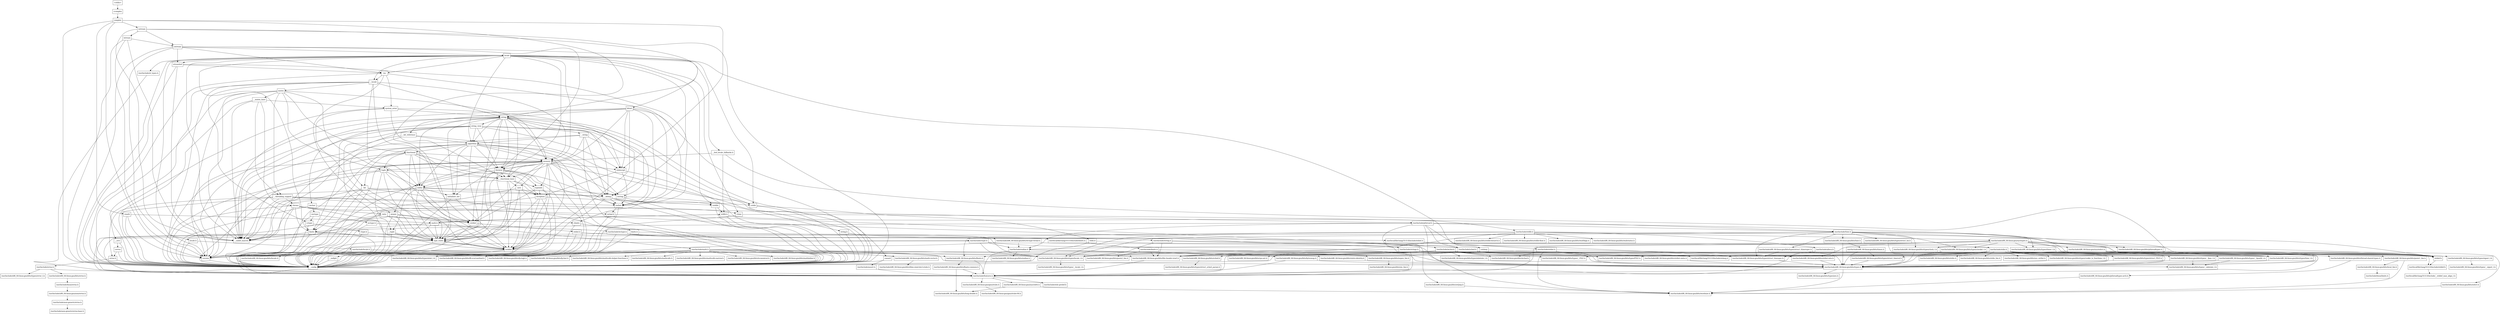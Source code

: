 digraph "dependencies" {
  header_0 [ shape="box", label="\<stdin\>" ];
  header_1 [ shape="box", label="ccomplex" ];
  header_10 [ shape="box", label="/usr/include/x86_64-linux-gnu/gnu/stubs-64.h" ];
  header_100 [ shape="box", label="__debug" ];
  header_101 [ shape="box", label="cstdio" ];
  header_102 [ shape="box", label="stdio.h" ];
  header_103 [ shape="box", label="/usr/include/stdio.h" ];
  header_104 [ shape="box", label="/usr/include/x86_64-linux-gnu/bits/types/__fpos_t.h" ];
  header_105 [ shape="box", label="/usr/include/x86_64-linux-gnu/bits/types/__fpos64_t.h" ];
  header_106 [ shape="box", label="/usr/include/x86_64-linux-gnu/bits/types/struct_FILE.h" ];
  header_107 [ shape="box", label="/usr/include/x86_64-linux-gnu/bits/types/cookie_io_functions_t.h" ];
  header_108 [ shape="box", label="/usr/include/x86_64-linux-gnu/bits/stdio_lim.h" ];
  header_109 [ shape="box", label="/usr/include/x86_64-linux-gnu/bits/sys_errlist.h" ];
  header_11 [ shape="box", label="/usr/include/pthread.h" ];
  header_110 [ shape="box", label="/usr/include/x86_64-linux-gnu/bits/stdio.h" ];
  header_111 [ shape="box", label="memory" ];
  header_112 [ shape="box", label="typeinfo" ];
  header_113 [ shape="box", label="new" ];
  header_114 [ shape="box", label="iterator" ];
  header_115 [ shape="box", label="__functional_base" ];
  header_116 [ shape="box", label="tuple" ];
  header_117 [ shape="box", label="cassert" ];
  header_118 [ shape="box", label="/usr/include/assert.h" ];
  header_119 [ shape="box", label="atomic" ];
  header_12 [ shape="box", label="type_traits" ];
  header_120 [ shape="box", label="functional" ];
  header_121 [ shape="box", label="bit" ];
  header_122 [ shape="box", label="cwchar" ];
  header_123 [ shape="box", label="cwctype" ];
  header_124 [ shape="box", label="cctype" ];
  header_125 [ shape="box", label="ctype.h" ];
  header_126 [ shape="box", label="/usr/include/ctype.h" ];
  header_127 [ shape="box", label="wctype.h" ];
  header_128 [ shape="box", label="/usr/include/wctype.h" ];
  header_129 [ shape="box", label="/usr/include/x86_64-linux-gnu/bits/wctype-wchar.h" ];
  header_13 [ shape="box", label="cstddef" ];
  header_130 [ shape="box", label="mutex" ];
  header_131 [ shape="box", label="__mutex_base" ];
  header_132 [ shape="box", label="chrono" ];
  header_133 [ shape="box", label="ctime" ];
  header_134 [ shape="box", label="/usr/include/time.h" ];
  header_135 [ shape="box", label="/usr/include/x86_64-linux-gnu/bits/time.h" ];
  header_136 [ shape="box", label="/usr/include/x86_64-linux-gnu/bits/timex.h" ];
  header_137 [ shape="box", label="/usr/include/x86_64-linux-gnu/bits/types/struct_tm.h" ];
  header_138 [ shape="box", label="/usr/include/x86_64-linux-gnu/bits/types/struct_itimerspec.h" ];
  header_139 [ shape="box", label="ratio" ];
  header_14 [ shape="box", label="version" ];
  header_140 [ shape="box", label="climits" ];
  header_141 [ shape="box", label="limits.h" ];
  header_142 [ shape="box", label="/usr/local/lib/clang/10.0.0/include/limits.h" ];
  header_143 [ shape="box", label="/usr/include/limits.h" ];
  header_144 [ shape="box", label="/usr/include/x86_64-linux-gnu/bits/posix1_lim.h" ];
  header_145 [ shape="box", label="/usr/include/x86_64-linux-gnu/bits/local_lim.h" ];
  header_146 [ shape="box", label="/usr/include/linux/limits.h" ];
  header_147 [ shape="box", label="/usr/include/x86_64-linux-gnu/bits/posix2_lim.h" ];
  header_148 [ shape="box", label="/usr/include/x86_64-linux-gnu/bits/xopen_lim.h" ];
  header_149 [ shape="box", label="/usr/include/x86_64-linux-gnu/bits/uio_lim.h" ];
  header_15 [ shape="box", label="/usr/local/lib/clang/10.0.0/include/stddef.h" ];
  header_150 [ shape="box", label="system_error" ];
  header_151 [ shape="box", label="__errc" ];
  header_152 [ shape="box", label="cerrno" ];
  header_153 [ shape="box", label="errno.h" ];
  header_154 [ shape="box", label="/usr/include/errno.h" ];
  header_155 [ shape="box", label="/usr/include/x86_64-linux-gnu/bits/errno.h" ];
  header_156 [ shape="box", label="/usr/include/linux/errno.h" ];
  header_157 [ shape="box", label="/usr/include/x86_64-linux-gnu/asm/errno.h" ];
  header_158 [ shape="box", label="/usr/include/asm-generic/errno.h" ];
  header_159 [ shape="box", label="/usr/include/asm-generic/errno-base.h" ];
  header_16 [ shape="box", label="/usr/local/lib/clang/10.0.0/include/__stddef_max_align_t.h" ];
  header_160 [ shape="box", label="/usr/include/x86_64-linux-gnu/bits/types/error_t.h" ];
  header_161 [ shape="box", label="__threading_support" ];
  header_162 [ shape="box", label="/usr/include/sched.h" ];
  header_163 [ shape="box", label="/usr/include/x86_64-linux-gnu/bits/sched.h" ];
  header_164 [ shape="box", label="/usr/include/x86_64-linux-gnu/bits/types/struct_sched_param.h" ];
  header_165 [ shape="box", label="/usr/include/x86_64-linux-gnu/bits/cpu-set.h" ];
  header_166 [ shape="box", label="/usr/include/x86_64-linux-gnu/bits/setjmp.h" ];
  header_167 [ shape="box", label="locale.h" ];
  header_168 [ shape="box", label="/usr/include/locale.h" ];
  header_169 [ shape="box", label="/usr/include/x86_64-linux-gnu/bits/locale.h" ];
  header_17 [ shape="box", label="__nullptr" ];
  header_170 [ shape="box", label="streambuf" ];
  header_171 [ shape="box", label="locale" ];
  header_172 [ shape="box", label="cstdarg" ];
  header_173 [ shape="box", label="/usr/include/nl_types.h" ];
  header_174 [ shape="box", label="__bsd_locale_fallbacks.h" ];
  header_175 [ shape="box", label="bitset" ];
  header_176 [ shape="box", label="__bit_reference" ];
  header_177 [ shape="box", label="istream" ];
  header_18 [ shape="box", label="stdexcept" ];
  header_19 [ shape="box", label="exception" ];
  header_2 [ shape="box", label="complex" ];
  header_20 [ shape="box", label="cstdlib" ];
  header_21 [ shape="box", label="stdlib.h" ];
  header_22 [ shape="box", label="/usr/include/stdlib.h" ];
  header_23 [ shape="box", label="/usr/include/x86_64-linux-gnu/bits/libc-header-start.h" ];
  header_24 [ shape="box", label="stddef.h" ];
  header_25 [ shape="box", label="/usr/include/x86_64-linux-gnu/bits/waitflags.h" ];
  header_26 [ shape="box", label="/usr/include/x86_64-linux-gnu/bits/waitstatus.h" ];
  header_27 [ shape="box", label="/usr/include/x86_64-linux-gnu/bits/floatn.h" ];
  header_28 [ shape="box", label="/usr/include/x86_64-linux-gnu/bits/floatn-common.h" ];
  header_29 [ shape="box", label="/usr/include/x86_64-linux-gnu/bits/types/locale_t.h" ];
  header_3 [ shape="box", label="__config" ];
  header_30 [ shape="box", label="/usr/include/x86_64-linux-gnu/bits/types/__locale_t.h" ];
  header_31 [ shape="box", label="/usr/include/x86_64-linux-gnu/sys/types.h" ];
  header_32 [ shape="box", label="/usr/include/x86_64-linux-gnu/bits/types.h" ];
  header_33 [ shape="box", label="/usr/include/x86_64-linux-gnu/bits/typesizes.h" ];
  header_34 [ shape="box", label="/usr/include/x86_64-linux-gnu/bits/types/clock_t.h" ];
  header_35 [ shape="box", label="/usr/include/x86_64-linux-gnu/bits/types/clockid_t.h" ];
  header_36 [ shape="box", label="/usr/include/x86_64-linux-gnu/bits/types/time_t.h" ];
  header_37 [ shape="box", label="/usr/include/x86_64-linux-gnu/bits/types/timer_t.h" ];
  header_38 [ shape="box", label="/usr/include/x86_64-linux-gnu/bits/stdint-intn.h" ];
  header_39 [ shape="box", label="/usr/include/endian.h" ];
  header_4 [ shape="box", label="/usr/include/features.h" ];
  header_40 [ shape="box", label="/usr/include/x86_64-linux-gnu/bits/endian.h" ];
  header_41 [ shape="box", label="/usr/include/x86_64-linux-gnu/bits/byteswap.h" ];
  header_42 [ shape="box", label="/usr/include/x86_64-linux-gnu/bits/uintn-identity.h" ];
  header_43 [ shape="box", label="/usr/include/x86_64-linux-gnu/sys/select.h" ];
  header_44 [ shape="box", label="/usr/include/x86_64-linux-gnu/bits/select.h" ];
  header_45 [ shape="box", label="/usr/include/x86_64-linux-gnu/bits/types/sigset_t.h" ];
  header_46 [ shape="box", label="/usr/include/x86_64-linux-gnu/bits/types/__sigset_t.h" ];
  header_47 [ shape="box", label="/usr/include/x86_64-linux-gnu/bits/types/struct_timeval.h" ];
  header_48 [ shape="box", label="/usr/include/x86_64-linux-gnu/bits/types/struct_timespec.h" ];
  header_49 [ shape="box", label="/usr/include/x86_64-linux-gnu/bits/pthreadtypes.h" ];
  header_5 [ shape="box", label="/usr/include/stdc-predef.h" ];
  header_50 [ shape="box", label="/usr/include/x86_64-linux-gnu/bits/thread-shared-types.h" ];
  header_51 [ shape="box", label="/usr/include/x86_64-linux-gnu/bits/pthreadtypes-arch.h" ];
  header_52 [ shape="box", label="/usr/include/alloca.h" ];
  header_53 [ shape="box", label="/usr/include/x86_64-linux-gnu/bits/stdlib-bsearch.h" ];
  header_54 [ shape="box", label="/usr/include/x86_64-linux-gnu/bits/stdlib-float.h" ];
  header_55 [ shape="box", label="math.h" ];
  header_56 [ shape="box", label="/usr/include/math.h" ];
  header_57 [ shape="box", label="/usr/include/x86_64-linux-gnu/bits/math-vector.h" ];
  header_58 [ shape="box", label="/usr/include/x86_64-linux-gnu/bits/libm-simd-decl-stubs.h" ];
  header_59 [ shape="box", label="/usr/include/x86_64-linux-gnu/bits/flt-eval-method.h" ];
  header_6 [ shape="box", label="/usr/include/x86_64-linux-gnu/sys/cdefs.h" ];
  header_60 [ shape="box", label="/usr/include/x86_64-linux-gnu/bits/fp-logb.h" ];
  header_61 [ shape="box", label="/usr/include/x86_64-linux-gnu/bits/fp-fast.h" ];
  header_62 [ shape="box", label="/usr/include/x86_64-linux-gnu/bits/mathcalls-helper-functions.h" ];
  header_63 [ shape="box", label="/usr/include/x86_64-linux-gnu/bits/mathcalls.h" ];
  header_64 [ shape="box", label="/usr/include/x86_64-linux-gnu/bits/mathcalls-narrow.h" ];
  header_65 [ shape="box", label="/usr/include/x86_64-linux-gnu/bits/iscanonical.h" ];
  header_66 [ shape="box", label="/usr/include/x86_64-linux-gnu/bits/mathinline.h" ];
  header_67 [ shape="box", label="limits" ];
  header_68 [ shape="box", label="__undef_macros" ];
  header_69 [ shape="box", label="iosfwd" ];
  header_7 [ shape="box", label="/usr/include/x86_64-linux-gnu/bits/wordsize.h" ];
  header_70 [ shape="box", label="wchar.h" ];
  header_71 [ shape="box", label="/usr/include/wchar.h" ];
  header_72 [ shape="box", label="/usr/local/lib/clang/10.0.0/include/stdarg.h" ];
  header_73 [ shape="box", label="/usr/include/x86_64-linux-gnu/bits/wchar.h" ];
  header_74 [ shape="box", label="/usr/include/x86_64-linux-gnu/bits/types/wint_t.h" ];
  header_75 [ shape="box", label="/usr/include/x86_64-linux-gnu/bits/types/mbstate_t.h" ];
  header_76 [ shape="box", label="/usr/include/x86_64-linux-gnu/bits/types/__mbstate_t.h" ];
  header_77 [ shape="box", label="/usr/include/x86_64-linux-gnu/bits/types/__FILE.h" ];
  header_78 [ shape="box", label="/usr/include/x86_64-linux-gnu/bits/types/FILE.h" ];
  header_79 [ shape="box", label="cmath" ];
  header_8 [ shape="box", label="/usr/include/x86_64-linux-gnu/bits/long-double.h" ];
  header_80 [ shape="box", label="sstream" ];
  header_81 [ shape="box", label="ostream" ];
  header_82 [ shape="box", label="ios" ];
  header_83 [ shape="box", label="__locale" ];
  header_84 [ shape="box", label="string" ];
  header_85 [ shape="box", label="string_view" ];
  header_86 [ shape="box", label="__string" ];
  header_87 [ shape="box", label="algorithm" ];
  header_88 [ shape="box", label="initializer_list" ];
  header_89 [ shape="box", label="cstring" ];
  header_9 [ shape="box", label="/usr/include/x86_64-linux-gnu/gnu/stubs.h" ];
  header_90 [ shape="box", label="string.h" ];
  header_91 [ shape="box", label="/usr/include/string.h" ];
  header_92 [ shape="box", label="/usr/include/strings.h" ];
  header_93 [ shape="box", label="utility" ];
  header_94 [ shape="box", label="__tuple" ];
  header_95 [ shape="box", label="cstdint" ];
  header_96 [ shape="box", label="stdint.h" ];
  header_97 [ shape="box", label="/usr/local/lib/clang/10.0.0/include/stdint.h" ];
  header_98 [ shape="box", label="/usr/include/stdint.h" ];
  header_99 [ shape="box", label="/usr/include/x86_64-linux-gnu/bits/stdint-uintn.h" ];
  header_118 -> header_4;
  header_119 -> header_14;
  header_119 -> header_95;
  header_119 -> header_3;
  header_119 -> header_12;
  header_119 -> header_13;
  header_67 -> header_14;
  header_67 -> header_68;
  header_67 -> header_3;
  header_67 -> header_12;
  header_69 -> header_70;
  header_69 -> header_3;
  header_161 -> header_153;
  header_161 -> header_11;
  header_161 -> header_132;
  header_161 -> header_3;
  header_161 -> header_68;
  header_161 -> header_69;
  header_161 -> header_162;
  header_167 -> header_168;
  header_167 -> header_3;
  header_114 -> header_14;
  header_114 -> header_12;
  header_114 -> header_13;
  header_114 -> header_88;
  header_114 -> header_3;
  header_114 -> header_69;
  header_114 -> header_115;
  header_114 -> header_100;
  header_115 -> header_12;
  header_115 -> header_19;
  header_115 -> header_3;
  header_115 -> header_112;
  header_115 -> header_113;
  header_115 -> header_93;
  header_163 -> header_164;
  header_70 -> header_71;
  header_70 -> header_3;
  header_71 -> header_29;
  header_71 -> header_24;
  header_71 -> header_27;
  header_71 -> header_23;
  header_71 -> header_72;
  header_71 -> header_73;
  header_71 -> header_77;
  header_71 -> header_74;
  header_71 -> header_75;
  header_71 -> header_78;
  header_75 -> header_76;
  header_116 -> header_14;
  header_116 -> header_12;
  header_116 -> header_13;
  header_116 -> header_3;
  header_116 -> header_94;
  header_116 -> header_115;
  header_116 -> header_93;
  header_117 -> header_3;
  header_117 -> header_118;
  header_79 -> header_14;
  header_79 -> header_3;
  header_79 -> header_55;
  header_112 -> header_95;
  header_112 -> header_13;
  header_112 -> header_3;
  header_112 -> header_19;
  header_113 -> header_14;
  header_113 -> header_13;
  header_113 -> header_3;
  header_113 -> header_12;
  header_113 -> header_19;
  header_111 -> header_14;
  header_111 -> header_12;
  header_111 -> header_13;
  header_111 -> header_119;
  header_111 -> header_18;
  header_111 -> header_116;
  header_111 -> header_89;
  header_111 -> header_68;
  header_111 -> header_3;
  header_111 -> header_67;
  header_111 -> header_117;
  header_111 -> header_69;
  header_111 -> header_95;
  header_111 -> header_114;
  header_111 -> header_115;
  header_111 -> header_112;
  header_111 -> header_113;
  header_111 -> header_93;
  header_168 -> header_24;
  header_168 -> header_4;
  header_168 -> header_29;
  header_168 -> header_169;
  header_47 -> header_32;
  header_45 -> header_46;
  header_44 -> header_7;
  header_43 -> header_36;
  header_43 -> header_32;
  header_43 -> header_45;
  header_43 -> header_47;
  header_43 -> header_4;
  header_43 -> header_44;
  header_43 -> header_48;
  header_42 -> header_32;
  header_41 -> header_4;
  header_41 -> header_32;
  header_105 -> header_76;
  header_105 -> header_32;
  header_104 -> header_76;
  header_104 -> header_32;
  header_107 -> header_32;
  header_106 -> header_32;
  header_101 -> header_3;
  header_101 -> header_102;
  header_100 -> header_69;
  header_100 -> header_13;
  header_100 -> header_101;
  header_100 -> header_3;
  header_100 -> header_20;
  header_49 -> header_50;
  header_48 -> header_32;
  header_166 -> header_7;
  header_6 -> header_7;
  header_6 -> header_8;
  header_4 -> header_6;
  header_4 -> header_5;
  header_4 -> header_9;
  header_2 -> header_14;
  header_2 -> header_80;
  header_2 -> header_12;
  header_2 -> header_18;
  header_2 -> header_3;
  header_2 -> header_79;
  header_3 -> header_4;
  header_0 -> header_1;
  header_1 -> header_2;
  header_9 -> header_10;
  header_50 -> header_51;
  header_51 -> header_7;
  header_52 -> header_24;
  header_52 -> header_4;
  header_55 -> header_12;
  header_55 -> header_67;
  header_55 -> header_21;
  header_55 -> header_3;
  header_55 -> header_56;
  header_56 -> header_59;
  header_56 -> header_27;
  header_56 -> header_32;
  header_56 -> header_23;
  header_56 -> header_57;
  header_56 -> header_61;
  header_56 -> header_60;
  header_56 -> header_63;
  header_56 -> header_62;
  header_56 -> header_65;
  header_56 -> header_64;
  header_56 -> header_66;
  header_57 -> header_58;
  header_130 -> header_14;
  header_130 -> header_131;
  header_130 -> header_68;
  header_130 -> header_3;
  header_130 -> header_120;
  header_130 -> header_116;
  header_130 -> header_95;
  header_130 -> header_161;
  header_130 -> header_111;
  header_131 -> header_161;
  header_131 -> header_68;
  header_131 -> header_132;
  header_131 -> header_3;
  header_131 -> header_150;
  header_132 -> header_14;
  header_132 -> header_12;
  header_132 -> header_133;
  header_132 -> header_3;
  header_132 -> header_67;
  header_132 -> header_68;
  header_132 -> header_139;
  header_133 -> header_134;
  header_133 -> header_3;
  header_134 -> header_29;
  header_134 -> header_36;
  header_134 -> header_24;
  header_134 -> header_34;
  header_134 -> header_35;
  header_134 -> header_37;
  header_134 -> header_4;
  header_134 -> header_135;
  header_134 -> header_137;
  header_134 -> header_138;
  header_134 -> header_48;
  header_135 -> header_32;
  header_135 -> header_136;
  header_136 -> header_47;
  header_136 -> header_32;
  header_137 -> header_32;
  header_138 -> header_32;
  header_138 -> header_48;
  header_139 -> header_95;
  header_139 -> header_68;
  header_139 -> header_3;
  header_139 -> header_12;
  header_139 -> header_140;
  header_29 -> header_30;
  header_28 -> header_4;
  header_28 -> header_8;
  header_24 -> header_15;
  header_27 -> header_4;
  header_27 -> header_28;
  header_21 -> header_55;
  header_21 -> header_3;
  header_21 -> header_22;
  header_20 -> header_21;
  header_20 -> header_3;
  header_23 -> header_4;
  header_22 -> header_53;
  header_22 -> header_29;
  header_22 -> header_25;
  header_22 -> header_24;
  header_22 -> header_27;
  header_22 -> header_26;
  header_22 -> header_54;
  header_22 -> header_23;
  header_22 -> header_31;
  header_22 -> header_52;
  header_127 -> header_3;
  header_127 -> header_128;
  header_126 -> header_29;
  header_126 -> header_4;
  header_126 -> header_32;
  header_126 -> header_39;
  header_125 -> header_126;
  header_125 -> header_3;
  header_124 -> header_125;
  header_124 -> header_3;
  header_123 -> header_127;
  header_123 -> header_124;
  header_123 -> header_3;
  header_122 -> header_70;
  header_122 -> header_123;
  header_122 -> header_3;
  header_121 -> header_14;
  header_121 -> header_12;
  header_121 -> header_3;
  header_121 -> header_67;
  header_121 -> header_68;
  header_121 -> header_100;
  header_120 -> header_14;
  header_120 -> header_115;
  header_120 -> header_12;
  header_120 -> header_19;
  header_120 -> header_3;
  header_120 -> header_116;
  header_120 -> header_93;
  header_120 -> header_112;
  header_120 -> header_111;
  header_129 -> header_32;
  header_129 -> header_74;
  header_129 -> header_39;
  header_128 -> header_29;
  header_128 -> header_4;
  header_128 -> header_32;
  header_128 -> header_129;
  header_128 -> header_74;
  header_38 -> header_32;
  header_39 -> header_4;
  header_39 -> header_42;
  header_39 -> header_41;
  header_39 -> header_40;
  header_36 -> header_32;
  header_37 -> header_32;
  header_34 -> header_32;
  header_35 -> header_32;
  header_32 -> header_7;
  header_32 -> header_4;
  header_32 -> header_33;
  header_31 -> header_38;
  header_31 -> header_39;
  header_31 -> header_36;
  header_31 -> header_37;
  header_31 -> header_34;
  header_31 -> header_35;
  header_31 -> header_32;
  header_31 -> header_4;
  header_31 -> header_43;
  header_31 -> header_24;
  header_31 -> header_49;
  header_152 -> header_153;
  header_152 -> header_3;
  header_153 -> header_3;
  header_153 -> header_154;
  header_150 -> header_115;
  header_150 -> header_151;
  header_150 -> header_18;
  header_150 -> header_12;
  header_150 -> header_84;
  header_151 -> header_152;
  header_151 -> header_3;
  header_156 -> header_157;
  header_157 -> header_158;
  header_154 -> header_4;
  header_154 -> header_160;
  header_154 -> header_155;
  header_155 -> header_156;
  header_158 -> header_159;
  header_89 -> header_90;
  header_89 -> header_3;
  header_88 -> header_3;
  header_88 -> header_13;
  header_83 -> header_84;
  header_83 -> header_130;
  header_83 -> header_124;
  header_83 -> header_3;
  header_83 -> header_95;
  header_83 -> header_93;
  header_83 -> header_167;
  header_83 -> header_111;
  header_82 -> header_69;
  header_82 -> header_83;
  header_82 -> header_150;
  header_82 -> header_3;
  header_82 -> header_119;
  header_81 -> header_14;
  header_81 -> header_175;
  header_81 -> header_170;
  header_81 -> header_171;
  header_81 -> header_3;
  header_81 -> header_82;
  header_81 -> header_114;
  header_80 -> header_68;
  header_80 -> header_81;
  header_80 -> header_177;
  header_80 -> header_3;
  header_80 -> header_84;
  header_87 -> header_14;
  header_87 -> header_12;
  header_87 -> header_13;
  header_87 -> header_89;
  header_87 -> header_88;
  header_87 -> header_3;
  header_87 -> header_121;
  header_87 -> header_120;
  header_87 -> header_68;
  header_87 -> header_114;
  header_87 -> header_93;
  header_87 -> header_100;
  header_87 -> header_111;
  header_86 -> header_87;
  header_86 -> header_3;
  header_86 -> header_68;
  header_86 -> header_101;
  header_86 -> header_100;
  header_86 -> header_111;
  header_85 -> header_14;
  header_85 -> header_18;
  header_85 -> header_100;
  header_85 -> header_3;
  header_85 -> header_67;
  header_85 -> header_68;
  header_85 -> header_114;
  header_85 -> header_87;
  header_85 -> header_86;
  header_84 -> header_14;
  header_84 -> header_111;
  header_84 -> header_115;
  header_84 -> header_12;
  header_84 -> header_87;
  header_84 -> header_18;
  header_84 -> header_89;
  header_84 -> header_88;
  header_84 -> header_3;
  header_84 -> header_68;
  header_84 -> header_69;
  header_84 -> header_95;
  header_84 -> header_114;
  header_84 -> header_93;
  header_84 -> header_101;
  header_84 -> header_100;
  header_84 -> header_85;
  header_84 -> header_122;
  header_141 -> header_142;
  header_141 -> header_3;
  header_140 -> header_141;
  header_140 -> header_3;
  header_143 -> header_148;
  header_143 -> header_144;
  header_143 -> header_23;
  header_143 -> header_147;
  header_142 -> header_143;
  header_145 -> header_146;
  header_144 -> header_7;
  header_144 -> header_145;
  header_148 -> header_149;
  header_103 -> header_24;
  header_103 -> header_32;
  header_103 -> header_23;
  header_103 -> header_72;
  header_103 -> header_109;
  header_103 -> header_77;
  header_103 -> header_105;
  header_103 -> header_104;
  header_103 -> header_78;
  header_103 -> header_106;
  header_103 -> header_107;
  header_103 -> header_110;
  header_103 -> header_108;
  header_102 -> header_3;
  header_102 -> header_103;
  header_14 -> header_3;
  header_15 -> header_16;
  header_17 -> header_3;
  header_11 -> header_39;
  header_11 -> header_7;
  header_11 -> header_4;
  header_11 -> header_134;
  header_11 -> header_162;
  header_11 -> header_166;
  header_11 -> header_49;
  header_11 -> header_48;
  header_12 -> header_14;
  header_12 -> header_3;
  header_12 -> header_13;
  header_13 -> header_14;
  header_13 -> header_15;
  header_13 -> header_17;
  header_13 -> header_3;
  header_13 -> header_12;
  header_18 -> header_69;
  header_18 -> header_3;
  header_18 -> header_19;
  header_19 -> header_14;
  header_19 -> header_20;
  header_19 -> header_3;
  header_19 -> header_12;
  header_19 -> header_13;
  header_98 -> header_38;
  header_98 -> header_7;
  header_98 -> header_32;
  header_98 -> header_23;
  header_98 -> header_73;
  header_98 -> header_99;
  header_99 -> header_32;
  header_94 -> header_3;
  header_94 -> header_12;
  header_94 -> header_13;
  header_95 -> header_96;
  header_95 -> header_3;
  header_96 -> header_97;
  header_96 -> header_3;
  header_97 -> header_98;
  header_90 -> header_3;
  header_90 -> header_91;
  header_91 -> header_24;
  header_91 -> header_29;
  header_91 -> header_92;
  header_91 -> header_23;
  header_92 -> header_24;
  header_92 -> header_4;
  header_92 -> header_29;
  header_93 -> header_14;
  header_93 -> header_12;
  header_93 -> header_13;
  header_93 -> header_89;
  header_93 -> header_88;
  header_93 -> header_3;
  header_93 -> header_94;
  header_93 -> header_95;
  header_93 -> header_100;
  header_174 -> header_72;
  header_174 -> header_21;
  header_174 -> header_111;
  header_175 -> header_140;
  header_175 -> header_176;
  header_175 -> header_13;
  header_175 -> header_18;
  header_175 -> header_3;
  header_175 -> header_69;
  header_175 -> header_68;
  header_175 -> header_115;
  header_175 -> header_84;
  header_176 -> header_68;
  header_176 -> header_87;
  header_176 -> header_3;
  header_176 -> header_121;
  header_177 -> header_14;
  header_177 -> header_68;
  header_177 -> header_81;
  header_177 -> header_3;
  header_170 -> header_69;
  header_170 -> header_82;
  header_170 -> header_3;
  header_170 -> header_68;
  header_171 -> header_14;
  header_171 -> header_174;
  header_171 -> header_170;
  header_171 -> header_172;
  header_171 -> header_173;
  header_171 -> header_101;
  header_171 -> header_20;
  header_171 -> header_133;
  header_171 -> header_3;
  header_171 -> header_67;
  header_171 -> header_68;
  header_171 -> header_83;
  header_171 -> header_82;
  header_171 -> header_114;
  header_171 -> header_87;
  header_171 -> header_100;
  header_171 -> header_111;
  header_172 -> header_72;
  header_172 -> header_3;
  header_173 -> header_4;
  header_162 -> header_36;
  header_162 -> header_24;
  header_162 -> header_32;
  header_162 -> header_4;
  header_162 -> header_163;
  header_162 -> header_165;
  header_162 -> header_48;
}
